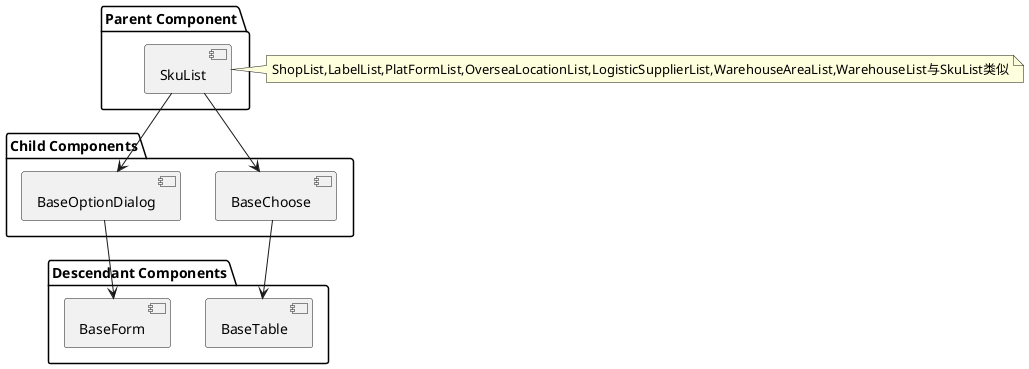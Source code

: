 @startuml

package "Parent Component" {
  [SkuList]
}

package "Child Components" {
  [BaseChoose]
  [BaseOptionDialog]
}

package "Descendant Components" {
  [BaseForm]
  [BaseTable]
}

[SkuList]                     -->       [BaseChoose]
[SkuList]                     -->       [BaseOptionDialog]
[BaseOptionDialog]  -->        [BaseForm]
[BaseChoose]            -->        [BaseTable]


note right of  [SkuList] 
    ShopList,LabelList,PlatFormList,OverseaLocationList,LogisticSupplierList,WarehouseAreaList,WarehouseList与SkuList类似
end note


@enduml